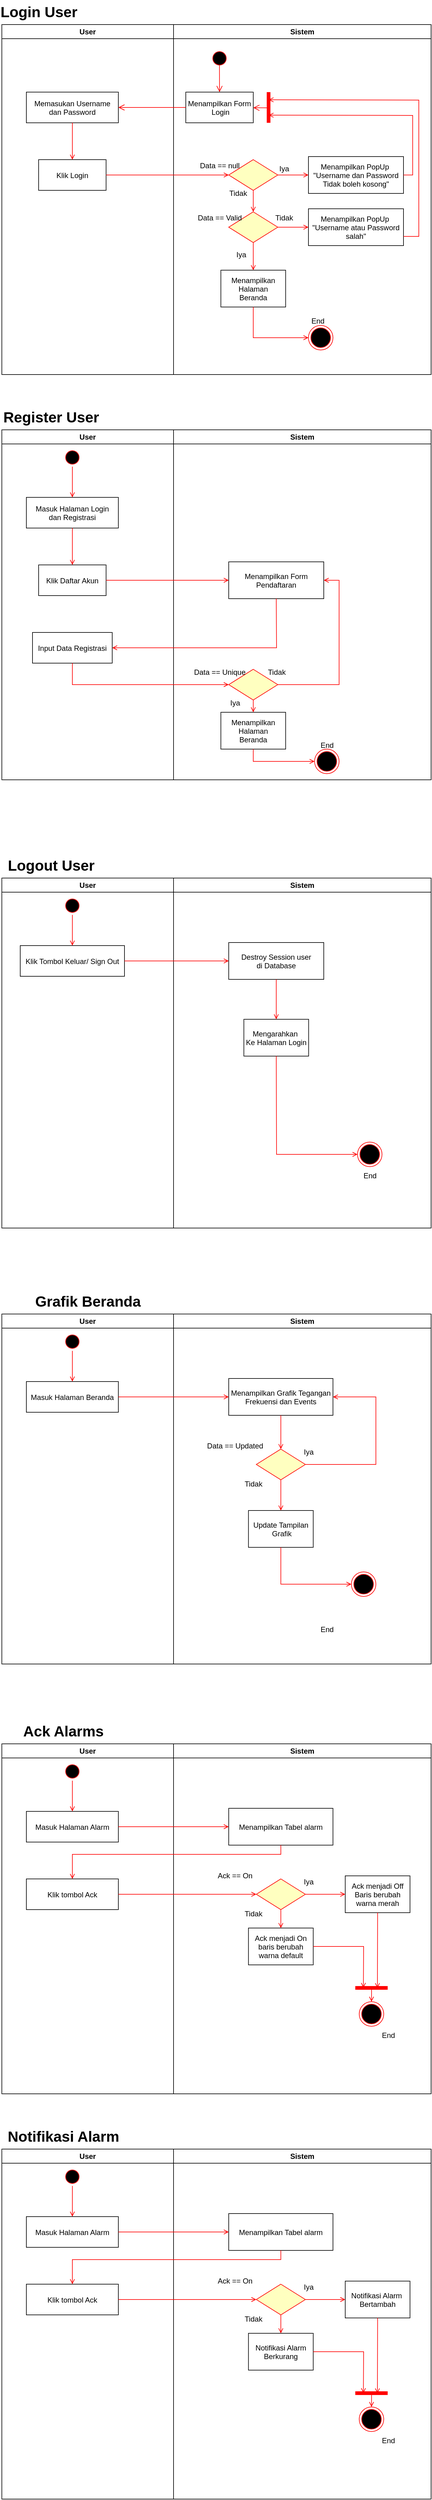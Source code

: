<mxfile version="22.1.7" type="github">
  <diagram name="Page-1" id="e7e014a7-5840-1c2e-5031-d8a46d1fe8dd">
    <mxGraphModel dx="1306" dy="573" grid="1" gridSize="10" guides="1" tooltips="1" connect="1" arrows="1" fold="1" page="1" pageScale="1" pageWidth="1169" pageHeight="826" background="none" math="0" shadow="0">
      <root>
        <mxCell id="0" />
        <mxCell id="1" parent="0" />
        <mxCell id="2" value="User" style="swimlane;whiteSpace=wrap" parent="1" vertex="1">
          <mxGeometry x="70" y="50" width="280" height="570" as="geometry" />
        </mxCell>
        <mxCell id="7" value="Memasukan Username&#xa;dan Password" style="" parent="2" vertex="1">
          <mxGeometry x="40" y="110" width="150" height="50" as="geometry" />
        </mxCell>
        <mxCell id="8" value="Klik Login" style="" parent="2" vertex="1">
          <mxGeometry x="60" y="220" width="110" height="50" as="geometry" />
        </mxCell>
        <mxCell id="9" value="" style="endArrow=open;strokeColor=#FF0000;endFill=1;rounded=0;exitX=0.5;exitY=1;exitDx=0;exitDy=0;entryX=0.5;entryY=0;entryDx=0;entryDy=0;" parent="2" source="7" target="8" edge="1">
          <mxGeometry relative="1" as="geometry" />
        </mxCell>
        <mxCell id="3" value="Sistem" style="swimlane;whiteSpace=wrap" parent="1" vertex="1">
          <mxGeometry x="350" y="50" width="420" height="570" as="geometry" />
        </mxCell>
        <mxCell id="13" value="" style="ellipse;shape=startState;fillColor=#000000;strokeColor=#ff0000;" parent="3" vertex="1">
          <mxGeometry x="60" y="40" width="30" height="30" as="geometry" />
        </mxCell>
        <mxCell id="14" value="" style="edgeStyle=elbowEdgeStyle;elbow=horizontal;verticalAlign=bottom;endArrow=open;endSize=8;strokeColor=#FF0000;endFill=1;rounded=0;exitX=0.496;exitY=0.844;exitDx=0;exitDy=0;exitPerimeter=0;entryX=0.5;entryY=0;entryDx=0;entryDy=0;" parent="3" source="13" target="15" edge="1">
          <mxGeometry x="40" y="20" as="geometry">
            <mxPoint x="55" y="90" as="targetPoint" />
          </mxGeometry>
        </mxCell>
        <mxCell id="15" value="Menampilkan Form&#xa; Login" style="" parent="3" vertex="1">
          <mxGeometry x="20" y="110" width="110" height="50" as="geometry" />
        </mxCell>
        <mxCell id="19" value="" style="endArrow=open;strokeColor=#FF0000;endFill=1;rounded=0;entryX=0.5;entryY=0;entryDx=0;entryDy=0;exitX=0.5;exitY=1;exitDx=0;exitDy=0;" parent="3" source="21" target="aqqeG1nzHgkP0eQrsc-u-85" edge="1">
          <mxGeometry relative="1" as="geometry">
            <mxPoint x="64.41" y="270.0" as="sourcePoint" />
            <mxPoint x="64" y="300" as="targetPoint" />
          </mxGeometry>
        </mxCell>
        <mxCell id="21" value="" style="rhombus;fillColor=#ffffc0;strokeColor=#ff0000;" parent="3" vertex="1">
          <mxGeometry x="90" y="220" width="80" height="50" as="geometry" />
        </mxCell>
        <mxCell id="25" value="" style="shape=line;strokeWidth=6;strokeColor=#ff0000;rotation=90" parent="3" vertex="1">
          <mxGeometry x="130" y="127.5" width="50" height="15" as="geometry" />
        </mxCell>
        <mxCell id="26" value="" style="edgeStyle=elbowEdgeStyle;elbow=horizontal;verticalAlign=bottom;endArrow=open;endSize=8;strokeColor=#FF0000;endFill=1;rounded=0;exitX=0.513;exitY=0.467;exitDx=0;exitDy=0;exitPerimeter=0;entryX=1;entryY=0.5;entryDx=0;entryDy=0;" parent="3" source="25" target="15" edge="1">
          <mxGeometry x="130" y="90" as="geometry">
            <mxPoint x="230" y="140" as="targetPoint" />
            <mxPoint x="150" y="135" as="sourcePoint" />
          </mxGeometry>
        </mxCell>
        <mxCell id="aqqeG1nzHgkP0eQrsc-u-81" value="Data == null" style="text;html=1;align=center;verticalAlign=middle;resizable=0;points=[];autosize=1;strokeColor=none;fillColor=none;" parent="3" vertex="1">
          <mxGeometry x="30" y="215" width="90" height="30" as="geometry" />
        </mxCell>
        <mxCell id="18" value="Menampilkan PopUp &#xa;&quot;Username dan Password&#xa;Tidak boleh kosong&quot;" style="" parent="3" vertex="1">
          <mxGeometry x="220" y="215" width="155" height="60" as="geometry" />
        </mxCell>
        <mxCell id="aqqeG1nzHgkP0eQrsc-u-84" value="Menampilkan PopUp &#xa;&quot;Username atau Password&#xa;salah&quot;" style="" parent="3" vertex="1">
          <mxGeometry x="220" y="300" width="155" height="60" as="geometry" />
        </mxCell>
        <mxCell id="aqqeG1nzHgkP0eQrsc-u-85" value="" style="rhombus;fillColor=#ffffc0;strokeColor=#ff0000;" parent="3" vertex="1">
          <mxGeometry x="90" y="305" width="80" height="50" as="geometry" />
        </mxCell>
        <mxCell id="aqqeG1nzHgkP0eQrsc-u-88" value="Menampilkan &#xa;Halaman&#xa;Beranda" style="" parent="3" vertex="1">
          <mxGeometry x="77.19" y="400" width="105.62" height="60" as="geometry" />
        </mxCell>
        <mxCell id="aqqeG1nzHgkP0eQrsc-u-89" value="" style="endArrow=open;strokeColor=#FF0000;endFill=1;rounded=0;exitX=1;exitY=0.5;exitDx=0;exitDy=0;entryX=0;entryY=0.5;entryDx=0;entryDy=0;" parent="3" source="21" target="18" edge="1">
          <mxGeometry relative="1" as="geometry">
            <mxPoint x="100" y="244.58" as="sourcePoint" />
            <mxPoint x="150" y="245" as="targetPoint" />
          </mxGeometry>
        </mxCell>
        <mxCell id="aqqeG1nzHgkP0eQrsc-u-90" value="" style="endArrow=open;strokeColor=#FF0000;endFill=1;rounded=0;exitX=1;exitY=0.5;exitDx=0;exitDy=0;entryX=0;entryY=0.5;entryDx=0;entryDy=0;" parent="3" source="aqqeG1nzHgkP0eQrsc-u-85" target="aqqeG1nzHgkP0eQrsc-u-84" edge="1">
          <mxGeometry relative="1" as="geometry">
            <mxPoint x="115" y="255" as="sourcePoint" />
            <mxPoint x="190" y="390" as="targetPoint" />
          </mxGeometry>
        </mxCell>
        <mxCell id="aqqeG1nzHgkP0eQrsc-u-91" value="" style="endArrow=open;strokeColor=#FF0000;endFill=1;rounded=0;entryX=0.5;entryY=0;entryDx=0;entryDy=0;exitX=0.5;exitY=1;exitDx=0;exitDy=0;" parent="3" source="aqqeG1nzHgkP0eQrsc-u-85" target="aqqeG1nzHgkP0eQrsc-u-88" edge="1">
          <mxGeometry relative="1" as="geometry">
            <mxPoint x="74.41" y="280.0" as="sourcePoint" />
            <mxPoint x="75" y="310" as="targetPoint" />
          </mxGeometry>
        </mxCell>
        <mxCell id="aqqeG1nzHgkP0eQrsc-u-93" value="" style="ellipse;html=1;shape=endState;fillColor=#000000;strokeColor=#ff0000;" parent="3" vertex="1">
          <mxGeometry x="220" y="490" width="40" height="40" as="geometry" />
        </mxCell>
        <mxCell id="aqqeG1nzHgkP0eQrsc-u-92" value="" style="endArrow=open;strokeColor=#FF0000;endFill=1;rounded=0;exitX=0.5;exitY=1;exitDx=0;exitDy=0;entryX=0;entryY=0.5;entryDx=0;entryDy=0;" parent="3" source="aqqeG1nzHgkP0eQrsc-u-88" target="aqqeG1nzHgkP0eQrsc-u-93" edge="1">
          <mxGeometry relative="1" as="geometry">
            <mxPoint x="75" y="360" as="sourcePoint" />
            <mxPoint x="210" y="510" as="targetPoint" />
            <Array as="points">
              <mxPoint x="130" y="510" />
            </Array>
          </mxGeometry>
        </mxCell>
        <mxCell id="aqqeG1nzHgkP0eQrsc-u-94" value="Data == Valid" style="text;html=1;align=center;verticalAlign=middle;resizable=0;points=[];autosize=1;strokeColor=none;fillColor=none;" parent="3" vertex="1">
          <mxGeometry x="25" y="300" width="100" height="30" as="geometry" />
        </mxCell>
        <mxCell id="aqqeG1nzHgkP0eQrsc-u-95" value="Iya" style="text;html=1;align=center;verticalAlign=middle;resizable=0;points=[];autosize=1;strokeColor=none;fillColor=none;" parent="3" vertex="1">
          <mxGeometry x="160" y="220" width="40" height="30" as="geometry" />
        </mxCell>
        <mxCell id="aqqeG1nzHgkP0eQrsc-u-97" value="Tidak" style="text;html=1;align=center;verticalAlign=middle;resizable=0;points=[];autosize=1;strokeColor=none;fillColor=none;" parent="3" vertex="1">
          <mxGeometry x="80" y="260" width="50" height="30" as="geometry" />
        </mxCell>
        <mxCell id="aqqeG1nzHgkP0eQrsc-u-98" value="Iya" style="text;html=1;align=center;verticalAlign=middle;resizable=0;points=[];autosize=1;strokeColor=none;fillColor=none;" parent="3" vertex="1">
          <mxGeometry x="90" y="360" width="40" height="30" as="geometry" />
        </mxCell>
        <mxCell id="aqqeG1nzHgkP0eQrsc-u-99" value="End" style="text;html=1;align=center;verticalAlign=middle;resizable=0;points=[];autosize=1;strokeColor=none;fillColor=none;" parent="3" vertex="1">
          <mxGeometry x="215" y="468" width="40" height="30" as="geometry" />
        </mxCell>
        <mxCell id="aqqeG1nzHgkP0eQrsc-u-100" value="" style="endArrow=open;strokeColor=#FF0000;endFill=1;rounded=0;entryX=0.25;entryY=0.5;entryDx=0;entryDy=0;exitX=1;exitY=0.75;exitDx=0;exitDy=0;entryPerimeter=0;" parent="3" source="aqqeG1nzHgkP0eQrsc-u-84" target="25" edge="1">
          <mxGeometry relative="1" as="geometry">
            <mxPoint x="390" y="340" as="sourcePoint" />
            <mxPoint x="382.81" y="150" as="targetPoint" />
            <Array as="points">
              <mxPoint x="400" y="345" />
              <mxPoint x="400" y="123" />
            </Array>
          </mxGeometry>
        </mxCell>
        <mxCell id="aqqeG1nzHgkP0eQrsc-u-101" value="" style="endArrow=open;strokeColor=#FF0000;endFill=1;rounded=0;entryX=0.75;entryY=0.5;entryDx=0;entryDy=0;entryPerimeter=0;exitX=1;exitY=0.5;exitDx=0;exitDy=0;" parent="3" source="18" target="25" edge="1">
          <mxGeometry relative="1" as="geometry">
            <mxPoint x="380" y="250" as="sourcePoint" />
            <mxPoint x="150" y="28" as="targetPoint" />
            <Array as="points">
              <mxPoint x="390" y="245" />
              <mxPoint x="390" y="148" />
            </Array>
          </mxGeometry>
        </mxCell>
        <mxCell id="aqqeG1nzHgkP0eQrsc-u-96" value="Tidak" style="text;html=1;align=center;verticalAlign=middle;resizable=0;points=[];autosize=1;strokeColor=none;fillColor=none;" parent="3" vertex="1">
          <mxGeometry x="155" y="300" width="50" height="30" as="geometry" />
        </mxCell>
        <mxCell id="aqqeG1nzHgkP0eQrsc-u-76" value="Login User" style="text;strokeColor=none;fillColor=none;html=1;fontSize=24;fontStyle=1;verticalAlign=middle;align=center;" parent="1" vertex="1">
          <mxGeometry x="80" y="10" width="100" height="40" as="geometry" />
        </mxCell>
        <mxCell id="aqqeG1nzHgkP0eQrsc-u-78" value="" style="edgeStyle=elbowEdgeStyle;elbow=horizontal;verticalAlign=bottom;endArrow=open;endSize=8;strokeColor=#FF0000;endFill=1;rounded=0;entryX=1;entryY=0.5;entryDx=0;entryDy=0;exitX=0;exitY=0.5;exitDx=0;exitDy=0;" parent="1" source="15" target="7" edge="1">
          <mxGeometry x="40" y="20" as="geometry">
            <mxPoint x="300" y="210" as="targetPoint" />
            <mxPoint x="300" y="170" as="sourcePoint" />
          </mxGeometry>
        </mxCell>
        <mxCell id="aqqeG1nzHgkP0eQrsc-u-80" value="" style="endArrow=open;strokeColor=#FF0000;endFill=1;rounded=0;entryX=0;entryY=0.5;entryDx=0;entryDy=0;exitX=1;exitY=0.5;exitDx=0;exitDy=0;exitPerimeter=0;" parent="1" source="8" target="21" edge="1">
          <mxGeometry relative="1" as="geometry">
            <mxPoint x="240" y="300" as="sourcePoint" />
            <mxPoint x="370" y="295.0" as="targetPoint" />
          </mxGeometry>
        </mxCell>
        <mxCell id="aqqeG1nzHgkP0eQrsc-u-102" value="Register User" style="text;strokeColor=none;fillColor=none;html=1;fontSize=24;fontStyle=1;verticalAlign=middle;align=center;" parent="1" vertex="1">
          <mxGeometry x="100" y="670" width="100" height="40" as="geometry" />
        </mxCell>
        <mxCell id="aqqeG1nzHgkP0eQrsc-u-103" value="User" style="swimlane;whiteSpace=wrap;startSize=23;" parent="1" vertex="1">
          <mxGeometry x="70" y="710" width="280" height="570" as="geometry" />
        </mxCell>
        <mxCell id="aqqeG1nzHgkP0eQrsc-u-104" value="Masuk Halaman Login&#xa;dan Registrasi" style="" parent="aqqeG1nzHgkP0eQrsc-u-103" vertex="1">
          <mxGeometry x="40" y="110" width="150" height="50" as="geometry" />
        </mxCell>
        <mxCell id="aqqeG1nzHgkP0eQrsc-u-105" value="Klik Daftar Akun" style="" parent="aqqeG1nzHgkP0eQrsc-u-103" vertex="1">
          <mxGeometry x="60" y="220" width="110" height="50" as="geometry" />
        </mxCell>
        <mxCell id="aqqeG1nzHgkP0eQrsc-u-106" value="" style="endArrow=open;strokeColor=#FF0000;endFill=1;rounded=0;exitX=0.5;exitY=1;exitDx=0;exitDy=0;entryX=0.5;entryY=0;entryDx=0;entryDy=0;" parent="aqqeG1nzHgkP0eQrsc-u-103" source="aqqeG1nzHgkP0eQrsc-u-104" target="aqqeG1nzHgkP0eQrsc-u-105" edge="1">
          <mxGeometry relative="1" as="geometry" />
        </mxCell>
        <mxCell id="aqqeG1nzHgkP0eQrsc-u-108" value="" style="ellipse;shape=startState;fillColor=#000000;strokeColor=#ff0000;" parent="aqqeG1nzHgkP0eQrsc-u-103" vertex="1">
          <mxGeometry x="100" y="30" width="30" height="30" as="geometry" />
        </mxCell>
        <mxCell id="aqqeG1nzHgkP0eQrsc-u-135" value="Input Data Registrasi" style="" parent="aqqeG1nzHgkP0eQrsc-u-103" vertex="1">
          <mxGeometry x="50" y="330" width="130" height="50" as="geometry" />
        </mxCell>
        <mxCell id="aqqeG1nzHgkP0eQrsc-u-139" value="" style="endArrow=open;strokeColor=#FF0000;endFill=1;rounded=0;exitX=0.5;exitY=1;exitDx=0;exitDy=0;entryX=0.5;entryY=0;entryDx=0;entryDy=0;" parent="aqqeG1nzHgkP0eQrsc-u-103" source="aqqeG1nzHgkP0eQrsc-u-108" target="aqqeG1nzHgkP0eQrsc-u-104" edge="1">
          <mxGeometry relative="1" as="geometry">
            <mxPoint x="114.41" y="50" as="sourcePoint" />
            <mxPoint x="114.41" y="110" as="targetPoint" />
          </mxGeometry>
        </mxCell>
        <mxCell id="aqqeG1nzHgkP0eQrsc-u-107" value="Sistem" style="swimlane;whiteSpace=wrap" parent="1" vertex="1">
          <mxGeometry x="350" y="710" width="420" height="570" as="geometry">
            <mxRectangle x="350" y="710" width="80" height="30" as="alternateBounds" />
          </mxGeometry>
        </mxCell>
        <mxCell id="aqqeG1nzHgkP0eQrsc-u-116" value="Menampilkan Form &#xa;Pendaftaran" style="" parent="aqqeG1nzHgkP0eQrsc-u-107" vertex="1">
          <mxGeometry x="90" y="215" width="155" height="60" as="geometry" />
        </mxCell>
        <mxCell id="aqqeG1nzHgkP0eQrsc-u-118" value="" style="rhombus;fillColor=#ffffc0;strokeColor=#ff0000;" parent="aqqeG1nzHgkP0eQrsc-u-107" vertex="1">
          <mxGeometry x="90" y="390" width="80" height="50" as="geometry" />
        </mxCell>
        <mxCell id="aqqeG1nzHgkP0eQrsc-u-119" value="Menampilkan &#xa;Halaman&#xa;Beranda" style="" parent="aqqeG1nzHgkP0eQrsc-u-107" vertex="1">
          <mxGeometry x="77.19" y="460" width="105.62" height="60" as="geometry" />
        </mxCell>
        <mxCell id="aqqeG1nzHgkP0eQrsc-u-122" value="" style="endArrow=open;strokeColor=#FF0000;endFill=1;rounded=0;entryX=0.5;entryY=0;entryDx=0;entryDy=0;exitX=0.5;exitY=1;exitDx=0;exitDy=0;" parent="aqqeG1nzHgkP0eQrsc-u-107" source="aqqeG1nzHgkP0eQrsc-u-118" target="aqqeG1nzHgkP0eQrsc-u-119" edge="1">
          <mxGeometry relative="1" as="geometry">
            <mxPoint x="74.41" y="280.0" as="sourcePoint" />
            <mxPoint x="75" y="310" as="targetPoint" />
          </mxGeometry>
        </mxCell>
        <mxCell id="aqqeG1nzHgkP0eQrsc-u-123" value="" style="ellipse;html=1;shape=endState;fillColor=#000000;strokeColor=#ff0000;" parent="aqqeG1nzHgkP0eQrsc-u-107" vertex="1">
          <mxGeometry x="230" y="520" width="40" height="40" as="geometry" />
        </mxCell>
        <mxCell id="aqqeG1nzHgkP0eQrsc-u-124" value="" style="endArrow=open;strokeColor=#FF0000;endFill=1;rounded=0;exitX=0.5;exitY=1;exitDx=0;exitDy=0;entryX=0;entryY=0.5;entryDx=0;entryDy=0;" parent="aqqeG1nzHgkP0eQrsc-u-107" source="aqqeG1nzHgkP0eQrsc-u-119" target="aqqeG1nzHgkP0eQrsc-u-123" edge="1">
          <mxGeometry relative="1" as="geometry">
            <mxPoint x="75" y="360" as="sourcePoint" />
            <mxPoint x="210" y="510" as="targetPoint" />
            <Array as="points">
              <mxPoint x="130" y="540" />
            </Array>
          </mxGeometry>
        </mxCell>
        <mxCell id="aqqeG1nzHgkP0eQrsc-u-125" value="Data == Unique" style="text;html=1;align=center;verticalAlign=middle;resizable=0;points=[];autosize=1;strokeColor=none;fillColor=none;" parent="aqqeG1nzHgkP0eQrsc-u-107" vertex="1">
          <mxGeometry x="20" y="380" width="110" height="30" as="geometry" />
        </mxCell>
        <mxCell id="aqqeG1nzHgkP0eQrsc-u-128" value="Iya" style="text;html=1;align=center;verticalAlign=middle;resizable=0;points=[];autosize=1;strokeColor=none;fillColor=none;" parent="aqqeG1nzHgkP0eQrsc-u-107" vertex="1">
          <mxGeometry x="80" y="430" width="40" height="30" as="geometry" />
        </mxCell>
        <mxCell id="aqqeG1nzHgkP0eQrsc-u-129" value="End" style="text;html=1;align=center;verticalAlign=middle;resizable=0;points=[];autosize=1;strokeColor=none;fillColor=none;" parent="aqqeG1nzHgkP0eQrsc-u-107" vertex="1">
          <mxGeometry x="230" y="499" width="40" height="30" as="geometry" />
        </mxCell>
        <mxCell id="aqqeG1nzHgkP0eQrsc-u-137" value="Tidak" style="text;html=1;align=center;verticalAlign=middle;resizable=0;points=[];autosize=1;strokeColor=none;fillColor=none;" parent="aqqeG1nzHgkP0eQrsc-u-107" vertex="1">
          <mxGeometry x="142.5" y="380" width="50" height="30" as="geometry" />
        </mxCell>
        <mxCell id="aqqeG1nzHgkP0eQrsc-u-138" value="" style="endArrow=open;strokeColor=#FF0000;endFill=1;rounded=0;exitX=1;exitY=0.5;exitDx=0;exitDy=0;entryX=1;entryY=0.5;entryDx=0;entryDy=0;" parent="aqqeG1nzHgkP0eQrsc-u-107" source="aqqeG1nzHgkP0eQrsc-u-118" target="aqqeG1nzHgkP0eQrsc-u-116" edge="1">
          <mxGeometry relative="1" as="geometry">
            <mxPoint x="50" y="340" as="sourcePoint" />
            <mxPoint x="260" y="240" as="targetPoint" />
            <Array as="points">
              <mxPoint x="270" y="415" />
              <mxPoint x="270" y="245" />
            </Array>
          </mxGeometry>
        </mxCell>
        <mxCell id="aqqeG1nzHgkP0eQrsc-u-134" value="" style="endArrow=open;strokeColor=#FF0000;endFill=1;rounded=0;exitX=1;exitY=0.5;exitDx=0;exitDy=0;exitPerimeter=0;entryX=0;entryY=0.5;entryDx=0;entryDy=0;" parent="1" source="aqqeG1nzHgkP0eQrsc-u-105" target="aqqeG1nzHgkP0eQrsc-u-116" edge="1">
          <mxGeometry relative="1" as="geometry">
            <mxPoint x="230" y="980" as="sourcePoint" />
            <mxPoint x="450" y="955" as="targetPoint" />
          </mxGeometry>
        </mxCell>
        <mxCell id="aqqeG1nzHgkP0eQrsc-u-111" value="" style="endArrow=open;strokeColor=#FF0000;endFill=1;rounded=0;exitX=0.5;exitY=1;exitDx=0;exitDy=0;entryX=1;entryY=0.5;entryDx=0;entryDy=0;" parent="1" source="aqqeG1nzHgkP0eQrsc-u-116" target="aqqeG1nzHgkP0eQrsc-u-135" edge="1">
          <mxGeometry relative="1" as="geometry">
            <mxPoint x="480" y="980.0" as="sourcePoint" />
            <mxPoint x="518" y="1050" as="targetPoint" />
            <Array as="points">
              <mxPoint x="518" y="1065" />
            </Array>
          </mxGeometry>
        </mxCell>
        <mxCell id="aqqeG1nzHgkP0eQrsc-u-136" value="" style="endArrow=open;strokeColor=#FF0000;endFill=1;rounded=0;entryX=0;entryY=0.5;entryDx=0;entryDy=0;exitX=0.5;exitY=1;exitDx=0;exitDy=0;" parent="1" source="aqqeG1nzHgkP0eQrsc-u-135" target="aqqeG1nzHgkP0eQrsc-u-118" edge="1">
          <mxGeometry relative="1" as="geometry">
            <mxPoint x="170" y="1110" as="sourcePoint" />
            <mxPoint x="440" y="1110" as="targetPoint" />
            <Array as="points">
              <mxPoint x="185" y="1125" />
            </Array>
          </mxGeometry>
        </mxCell>
        <mxCell id="nGqfi72PXOa9w8mjYeS--26" value="Grafik Beranda" style="text;strokeColor=none;fillColor=none;html=1;fontSize=24;fontStyle=1;verticalAlign=middle;align=center;" vertex="1" parent="1">
          <mxGeometry x="160" y="2110" width="100" height="40" as="geometry" />
        </mxCell>
        <mxCell id="nGqfi72PXOa9w8mjYeS--27" value="User" style="swimlane;whiteSpace=wrap;startSize=23;" vertex="1" parent="1">
          <mxGeometry x="70" y="2150" width="280" height="570" as="geometry" />
        </mxCell>
        <mxCell id="nGqfi72PXOa9w8mjYeS--28" value="Masuk Halaman Beranda" style="" vertex="1" parent="nGqfi72PXOa9w8mjYeS--27">
          <mxGeometry x="40" y="110" width="150" height="50" as="geometry" />
        </mxCell>
        <mxCell id="nGqfi72PXOa9w8mjYeS--31" value="" style="ellipse;shape=startState;fillColor=#000000;strokeColor=#ff0000;" vertex="1" parent="nGqfi72PXOa9w8mjYeS--27">
          <mxGeometry x="100" y="30" width="30" height="30" as="geometry" />
        </mxCell>
        <mxCell id="nGqfi72PXOa9w8mjYeS--33" value="" style="endArrow=open;strokeColor=#FF0000;endFill=1;rounded=0;exitX=0.5;exitY=1;exitDx=0;exitDy=0;entryX=0.5;entryY=0;entryDx=0;entryDy=0;" edge="1" parent="nGqfi72PXOa9w8mjYeS--27" source="nGqfi72PXOa9w8mjYeS--31" target="nGqfi72PXOa9w8mjYeS--28">
          <mxGeometry relative="1" as="geometry">
            <mxPoint x="114.41" y="50" as="sourcePoint" />
            <mxPoint x="114.41" y="110" as="targetPoint" />
          </mxGeometry>
        </mxCell>
        <mxCell id="nGqfi72PXOa9w8mjYeS--34" value="Sistem" style="swimlane;whiteSpace=wrap" vertex="1" parent="1">
          <mxGeometry x="350" y="2150" width="420" height="570" as="geometry">
            <mxRectangle x="350" y="710" width="80" height="30" as="alternateBounds" />
          </mxGeometry>
        </mxCell>
        <mxCell id="nGqfi72PXOa9w8mjYeS--35" value="Menampilkan Grafik Tegangan&#xa;Frekuensi dan Events" style="" vertex="1" parent="nGqfi72PXOa9w8mjYeS--34">
          <mxGeometry x="90" y="105" width="170" height="60" as="geometry" />
        </mxCell>
        <mxCell id="nGqfi72PXOa9w8mjYeS--36" value="" style="rhombus;fillColor=#ffffc0;strokeColor=#ff0000;" vertex="1" parent="nGqfi72PXOa9w8mjYeS--34">
          <mxGeometry x="135" y="220" width="80" height="50" as="geometry" />
        </mxCell>
        <mxCell id="nGqfi72PXOa9w8mjYeS--37" value="Update Tampilan&#xa; Grafik" style="" vertex="1" parent="nGqfi72PXOa9w8mjYeS--34">
          <mxGeometry x="122.19" y="320" width="105.62" height="60" as="geometry" />
        </mxCell>
        <mxCell id="nGqfi72PXOa9w8mjYeS--38" value="" style="endArrow=open;strokeColor=#FF0000;endFill=1;rounded=0;entryX=0.5;entryY=0;entryDx=0;entryDy=0;exitX=0.5;exitY=1;exitDx=0;exitDy=0;" edge="1" parent="nGqfi72PXOa9w8mjYeS--34" source="nGqfi72PXOa9w8mjYeS--36" target="nGqfi72PXOa9w8mjYeS--37">
          <mxGeometry relative="1" as="geometry">
            <mxPoint x="74.41" y="280.0" as="sourcePoint" />
            <mxPoint x="75" y="310" as="targetPoint" />
          </mxGeometry>
        </mxCell>
        <mxCell id="nGqfi72PXOa9w8mjYeS--39" value="" style="ellipse;html=1;shape=endState;fillColor=#000000;strokeColor=#ff0000;" vertex="1" parent="nGqfi72PXOa9w8mjYeS--34">
          <mxGeometry x="290" y="420" width="40" height="40" as="geometry" />
        </mxCell>
        <mxCell id="nGqfi72PXOa9w8mjYeS--40" value="" style="endArrow=open;strokeColor=#FF0000;endFill=1;rounded=0;exitX=0.5;exitY=1;exitDx=0;exitDy=0;entryX=0;entryY=0.5;entryDx=0;entryDy=0;" edge="1" parent="nGqfi72PXOa9w8mjYeS--34" source="nGqfi72PXOa9w8mjYeS--37" target="nGqfi72PXOa9w8mjYeS--39">
          <mxGeometry relative="1" as="geometry">
            <mxPoint x="75" y="360" as="sourcePoint" />
            <mxPoint x="210" y="510" as="targetPoint" />
            <Array as="points">
              <mxPoint x="175" y="440" />
            </Array>
          </mxGeometry>
        </mxCell>
        <mxCell id="nGqfi72PXOa9w8mjYeS--41" value="Data == Updated" style="text;html=1;align=center;verticalAlign=middle;resizable=0;points=[];autosize=1;strokeColor=none;fillColor=none;" vertex="1" parent="nGqfi72PXOa9w8mjYeS--34">
          <mxGeometry x="45" y="200" width="110" height="30" as="geometry" />
        </mxCell>
        <mxCell id="nGqfi72PXOa9w8mjYeS--42" value="Iya" style="text;html=1;align=center;verticalAlign=middle;resizable=0;points=[];autosize=1;strokeColor=none;fillColor=none;" vertex="1" parent="nGqfi72PXOa9w8mjYeS--34">
          <mxGeometry x="200" y="210" width="40" height="30" as="geometry" />
        </mxCell>
        <mxCell id="nGqfi72PXOa9w8mjYeS--43" value="End" style="text;html=1;align=center;verticalAlign=middle;resizable=0;points=[];autosize=1;strokeColor=none;fillColor=none;" vertex="1" parent="nGqfi72PXOa9w8mjYeS--34">
          <mxGeometry x="230" y="499" width="40" height="30" as="geometry" />
        </mxCell>
        <mxCell id="nGqfi72PXOa9w8mjYeS--44" value="Tidak" style="text;html=1;align=center;verticalAlign=middle;resizable=0;points=[];autosize=1;strokeColor=none;fillColor=none;" vertex="1" parent="nGqfi72PXOa9w8mjYeS--34">
          <mxGeometry x="105" y="262" width="50" height="30" as="geometry" />
        </mxCell>
        <mxCell id="nGqfi72PXOa9w8mjYeS--50" value="" style="endArrow=open;strokeColor=#FF0000;endFill=1;rounded=0;exitX=0.5;exitY=1;exitDx=0;exitDy=0;entryX=0.5;entryY=0;entryDx=0;entryDy=0;" edge="1" parent="nGqfi72PXOa9w8mjYeS--34" source="nGqfi72PXOa9w8mjYeS--35" target="nGqfi72PXOa9w8mjYeS--36">
          <mxGeometry relative="1" as="geometry">
            <mxPoint x="167" y="170" as="sourcePoint" />
            <mxPoint x="167" y="220" as="targetPoint" />
          </mxGeometry>
        </mxCell>
        <mxCell id="nGqfi72PXOa9w8mjYeS--54" value="" style="endArrow=open;strokeColor=#FF0000;endFill=1;rounded=0;exitX=1;exitY=0.5;exitDx=0;exitDy=0;entryX=1;entryY=0.5;entryDx=0;entryDy=0;" edge="1" parent="nGqfi72PXOa9w8mjYeS--34" source="nGqfi72PXOa9w8mjYeS--36" target="nGqfi72PXOa9w8mjYeS--35">
          <mxGeometry relative="1" as="geometry">
            <mxPoint x="270" y="220" as="sourcePoint" />
            <mxPoint x="385" y="280" as="targetPoint" />
            <Array as="points">
              <mxPoint x="330" y="245" />
              <mxPoint x="330" y="135" />
            </Array>
          </mxGeometry>
        </mxCell>
        <mxCell id="nGqfi72PXOa9w8mjYeS--46" value="" style="endArrow=open;strokeColor=#FF0000;endFill=1;rounded=0;exitX=1;exitY=0.5;exitDx=0;exitDy=0;entryX=0;entryY=0.5;entryDx=0;entryDy=0;" edge="1" parent="1" source="nGqfi72PXOa9w8mjYeS--28" target="nGqfi72PXOa9w8mjYeS--35">
          <mxGeometry relative="1" as="geometry">
            <mxPoint x="230" y="2420" as="sourcePoint" />
            <mxPoint x="450" y="2395" as="targetPoint" />
          </mxGeometry>
        </mxCell>
        <mxCell id="nGqfi72PXOa9w8mjYeS--55" value="Logout User" style="text;strokeColor=none;fillColor=none;html=1;fontSize=24;fontStyle=1;verticalAlign=middle;align=center;" vertex="1" parent="1">
          <mxGeometry x="100" y="1400" width="100" height="40" as="geometry" />
        </mxCell>
        <mxCell id="nGqfi72PXOa9w8mjYeS--56" value="User" style="swimlane;whiteSpace=wrap;startSize=23;" vertex="1" parent="1">
          <mxGeometry x="70" y="1440" width="280" height="570" as="geometry" />
        </mxCell>
        <mxCell id="nGqfi72PXOa9w8mjYeS--57" value="Klik Tombol Keluar/ Sign Out" style="" vertex="1" parent="nGqfi72PXOa9w8mjYeS--56">
          <mxGeometry x="30" y="110" width="170" height="50" as="geometry" />
        </mxCell>
        <mxCell id="nGqfi72PXOa9w8mjYeS--60" value="" style="ellipse;shape=startState;fillColor=#000000;strokeColor=#ff0000;" vertex="1" parent="nGqfi72PXOa9w8mjYeS--56">
          <mxGeometry x="100" y="30" width="30" height="30" as="geometry" />
        </mxCell>
        <mxCell id="nGqfi72PXOa9w8mjYeS--62" value="" style="endArrow=open;strokeColor=#FF0000;endFill=1;rounded=0;exitX=0.5;exitY=1;exitDx=0;exitDy=0;entryX=0.5;entryY=0;entryDx=0;entryDy=0;" edge="1" parent="nGqfi72PXOa9w8mjYeS--56" source="nGqfi72PXOa9w8mjYeS--60" target="nGqfi72PXOa9w8mjYeS--57">
          <mxGeometry relative="1" as="geometry">
            <mxPoint x="114.41" y="50" as="sourcePoint" />
            <mxPoint x="114.41" y="110" as="targetPoint" />
          </mxGeometry>
        </mxCell>
        <mxCell id="nGqfi72PXOa9w8mjYeS--63" value="Sistem" style="swimlane;whiteSpace=wrap" vertex="1" parent="1">
          <mxGeometry x="350" y="1440" width="420" height="570" as="geometry">
            <mxRectangle x="350" y="710" width="80" height="30" as="alternateBounds" />
          </mxGeometry>
        </mxCell>
        <mxCell id="nGqfi72PXOa9w8mjYeS--64" value="Destroy Session user&#xa;di Database" style="" vertex="1" parent="nGqfi72PXOa9w8mjYeS--63">
          <mxGeometry x="90" y="105" width="155" height="60" as="geometry" />
        </mxCell>
        <mxCell id="nGqfi72PXOa9w8mjYeS--66" value="Mengarahkan &#xa;Ke Halaman Login" style="" vertex="1" parent="nGqfi72PXOa9w8mjYeS--63">
          <mxGeometry x="114.69" y="230" width="105.62" height="60" as="geometry" />
        </mxCell>
        <mxCell id="nGqfi72PXOa9w8mjYeS--68" value="" style="ellipse;html=1;shape=endState;fillColor=#000000;strokeColor=#ff0000;" vertex="1" parent="nGqfi72PXOa9w8mjYeS--63">
          <mxGeometry x="300" y="430" width="40" height="40" as="geometry" />
        </mxCell>
        <mxCell id="nGqfi72PXOa9w8mjYeS--69" value="" style="endArrow=open;strokeColor=#FF0000;endFill=1;rounded=0;exitX=0.5;exitY=1;exitDx=0;exitDy=0;entryX=0;entryY=0.5;entryDx=0;entryDy=0;" edge="1" parent="nGqfi72PXOa9w8mjYeS--63" source="nGqfi72PXOa9w8mjYeS--66" target="nGqfi72PXOa9w8mjYeS--68">
          <mxGeometry relative="1" as="geometry">
            <mxPoint x="75" y="360" as="sourcePoint" />
            <mxPoint x="210" y="510" as="targetPoint" />
            <Array as="points">
              <mxPoint x="168" y="450" />
            </Array>
          </mxGeometry>
        </mxCell>
        <mxCell id="nGqfi72PXOa9w8mjYeS--72" value="End" style="text;html=1;align=center;verticalAlign=middle;resizable=0;points=[];autosize=1;strokeColor=none;fillColor=none;" vertex="1" parent="nGqfi72PXOa9w8mjYeS--63">
          <mxGeometry x="300" y="470" width="40" height="30" as="geometry" />
        </mxCell>
        <mxCell id="nGqfi72PXOa9w8mjYeS--78" value="" style="endArrow=open;strokeColor=#FF0000;endFill=1;rounded=0;exitX=0.5;exitY=1;exitDx=0;exitDy=0;entryX=0.5;entryY=0;entryDx=0;entryDy=0;" edge="1" parent="nGqfi72PXOa9w8mjYeS--63" source="nGqfi72PXOa9w8mjYeS--64" target="nGqfi72PXOa9w8mjYeS--66">
          <mxGeometry relative="1" as="geometry">
            <mxPoint x="167.1" y="170" as="sourcePoint" />
            <mxPoint x="167.1" y="220" as="targetPoint" />
          </mxGeometry>
        </mxCell>
        <mxCell id="nGqfi72PXOa9w8mjYeS--75" value="" style="endArrow=open;strokeColor=#FF0000;endFill=1;rounded=0;exitX=1;exitY=0.5;exitDx=0;exitDy=0;entryX=0;entryY=0.5;entryDx=0;entryDy=0;" edge="1" parent="1" source="nGqfi72PXOa9w8mjYeS--57" target="nGqfi72PXOa9w8mjYeS--64">
          <mxGeometry relative="1" as="geometry">
            <mxPoint x="240" y="1685" as="sourcePoint" />
            <mxPoint x="450" y="1685" as="targetPoint" />
          </mxGeometry>
        </mxCell>
        <mxCell id="nGqfi72PXOa9w8mjYeS--79" value="Ack Alarms" style="text;strokeColor=none;fillColor=none;html=1;fontSize=24;fontStyle=1;verticalAlign=middle;align=center;" vertex="1" parent="1">
          <mxGeometry x="80" y="2810" width="180" height="40" as="geometry" />
        </mxCell>
        <mxCell id="nGqfi72PXOa9w8mjYeS--80" value="User" style="swimlane;whiteSpace=wrap;startSize=23;" vertex="1" parent="1">
          <mxGeometry x="70" y="2850" width="280" height="570" as="geometry" />
        </mxCell>
        <mxCell id="nGqfi72PXOa9w8mjYeS--81" value="Masuk Halaman Alarm" style="" vertex="1" parent="nGqfi72PXOa9w8mjYeS--80">
          <mxGeometry x="40" y="110" width="150" height="50" as="geometry" />
        </mxCell>
        <mxCell id="nGqfi72PXOa9w8mjYeS--82" value="" style="ellipse;shape=startState;fillColor=#000000;strokeColor=#ff0000;" vertex="1" parent="nGqfi72PXOa9w8mjYeS--80">
          <mxGeometry x="100" y="30" width="30" height="30" as="geometry" />
        </mxCell>
        <mxCell id="nGqfi72PXOa9w8mjYeS--83" value="" style="endArrow=open;strokeColor=#FF0000;endFill=1;rounded=0;exitX=0.5;exitY=1;exitDx=0;exitDy=0;entryX=0.5;entryY=0;entryDx=0;entryDy=0;" edge="1" parent="nGqfi72PXOa9w8mjYeS--80" source="nGqfi72PXOa9w8mjYeS--82" target="nGqfi72PXOa9w8mjYeS--81">
          <mxGeometry relative="1" as="geometry">
            <mxPoint x="114.41" y="50" as="sourcePoint" />
            <mxPoint x="114.41" y="110" as="targetPoint" />
          </mxGeometry>
        </mxCell>
        <mxCell id="nGqfi72PXOa9w8mjYeS--98" value="Klik tombol Ack" style="" vertex="1" parent="nGqfi72PXOa9w8mjYeS--80">
          <mxGeometry x="40" y="220" width="150" height="50" as="geometry" />
        </mxCell>
        <mxCell id="nGqfi72PXOa9w8mjYeS--84" value="Sistem" style="swimlane;whiteSpace=wrap" vertex="1" parent="1">
          <mxGeometry x="350" y="2850" width="420" height="570" as="geometry">
            <mxRectangle x="350" y="710" width="80" height="30" as="alternateBounds" />
          </mxGeometry>
        </mxCell>
        <mxCell id="nGqfi72PXOa9w8mjYeS--85" value="Menampilkan Tabel alarm" style="" vertex="1" parent="nGqfi72PXOa9w8mjYeS--84">
          <mxGeometry x="90" y="105" width="170" height="60" as="geometry" />
        </mxCell>
        <mxCell id="nGqfi72PXOa9w8mjYeS--86" value="" style="rhombus;fillColor=#ffffc0;strokeColor=#ff0000;" vertex="1" parent="nGqfi72PXOa9w8mjYeS--84">
          <mxGeometry x="135" y="220" width="80" height="50" as="geometry" />
        </mxCell>
        <mxCell id="nGqfi72PXOa9w8mjYeS--87" value="Ack menjadi Off&#xa;Baris berubah&#xa;warna merah" style="" vertex="1" parent="nGqfi72PXOa9w8mjYeS--84">
          <mxGeometry x="280" y="215" width="105.62" height="60" as="geometry" />
        </mxCell>
        <mxCell id="nGqfi72PXOa9w8mjYeS--89" value="" style="ellipse;html=1;shape=endState;fillColor=#000000;strokeColor=#ff0000;" vertex="1" parent="nGqfi72PXOa9w8mjYeS--84">
          <mxGeometry x="302.81" y="420" width="40" height="40" as="geometry" />
        </mxCell>
        <mxCell id="nGqfi72PXOa9w8mjYeS--90" value="" style="endArrow=open;strokeColor=#FF0000;endFill=1;rounded=0;exitX=0.5;exitY=1;exitDx=0;exitDy=0;entryX=0.317;entryY=0.477;entryDx=0;entryDy=0;entryPerimeter=0;" edge="1" parent="nGqfi72PXOa9w8mjYeS--84" source="nGqfi72PXOa9w8mjYeS--87" target="nGqfi72PXOa9w8mjYeS--102">
          <mxGeometry relative="1" as="geometry">
            <mxPoint x="75" y="360" as="sourcePoint" />
            <mxPoint x="331" y="398" as="targetPoint" />
            <Array as="points" />
          </mxGeometry>
        </mxCell>
        <mxCell id="nGqfi72PXOa9w8mjYeS--91" value="Ack == On" style="text;html=1;align=center;verticalAlign=middle;resizable=0;points=[];autosize=1;strokeColor=none;fillColor=none;" vertex="1" parent="nGqfi72PXOa9w8mjYeS--84">
          <mxGeometry x="60" y="200" width="80" height="30" as="geometry" />
        </mxCell>
        <mxCell id="nGqfi72PXOa9w8mjYeS--92" value="Iya" style="text;html=1;align=center;verticalAlign=middle;resizable=0;points=[];autosize=1;strokeColor=none;fillColor=none;" vertex="1" parent="nGqfi72PXOa9w8mjYeS--84">
          <mxGeometry x="200" y="210" width="40" height="30" as="geometry" />
        </mxCell>
        <mxCell id="nGqfi72PXOa9w8mjYeS--93" value="End" style="text;html=1;align=center;verticalAlign=middle;resizable=0;points=[];autosize=1;strokeColor=none;fillColor=none;" vertex="1" parent="nGqfi72PXOa9w8mjYeS--84">
          <mxGeometry x="330" y="460" width="40" height="30" as="geometry" />
        </mxCell>
        <mxCell id="nGqfi72PXOa9w8mjYeS--94" value="Tidak" style="text;html=1;align=center;verticalAlign=middle;resizable=0;points=[];autosize=1;strokeColor=none;fillColor=none;" vertex="1" parent="nGqfi72PXOa9w8mjYeS--84">
          <mxGeometry x="105" y="262" width="50" height="30" as="geometry" />
        </mxCell>
        <mxCell id="nGqfi72PXOa9w8mjYeS--99" value="Ack menjadi On&#xa;baris berubah&#xa;warna default" style="" vertex="1" parent="nGqfi72PXOa9w8mjYeS--84">
          <mxGeometry x="122.19" y="300" width="105.62" height="60" as="geometry" />
        </mxCell>
        <mxCell id="nGqfi72PXOa9w8mjYeS--100" value="" style="endArrow=open;strokeColor=#FF0000;endFill=1;rounded=0;exitX=1;exitY=0.5;exitDx=0;exitDy=0;entryX=0;entryY=0.5;entryDx=0;entryDy=0;" edge="1" parent="nGqfi72PXOa9w8mjYeS--84" source="nGqfi72PXOa9w8mjYeS--86" target="nGqfi72PXOa9w8mjYeS--87">
          <mxGeometry relative="1" as="geometry">
            <mxPoint x="-80" y="255" as="sourcePoint" />
            <mxPoint x="145" y="255" as="targetPoint" />
          </mxGeometry>
        </mxCell>
        <mxCell id="nGqfi72PXOa9w8mjYeS--101" value="" style="endArrow=open;strokeColor=#FF0000;endFill=1;rounded=0;exitX=0.5;exitY=1;exitDx=0;exitDy=0;entryX=0.5;entryY=0;entryDx=0;entryDy=0;" edge="1" parent="nGqfi72PXOa9w8mjYeS--84" source="nGqfi72PXOa9w8mjYeS--86" target="nGqfi72PXOa9w8mjYeS--99">
          <mxGeometry relative="1" as="geometry">
            <mxPoint x="225" y="255" as="sourcePoint" />
            <mxPoint x="280" y="255" as="targetPoint" />
          </mxGeometry>
        </mxCell>
        <mxCell id="nGqfi72PXOa9w8mjYeS--102" value="" style="shape=line;strokeWidth=6;strokeColor=#ff0000;rotation=-180;" vertex="1" parent="nGqfi72PXOa9w8mjYeS--84">
          <mxGeometry x="296.4" y="390" width="52.81" height="15" as="geometry" />
        </mxCell>
        <mxCell id="nGqfi72PXOa9w8mjYeS--104" value="" style="endArrow=open;strokeColor=#FF0000;endFill=1;rounded=0;exitX=1;exitY=0.5;exitDx=0;exitDy=0;entryX=0.75;entryY=0.5;entryDx=0;entryDy=0;entryPerimeter=0;" edge="1" parent="nGqfi72PXOa9w8mjYeS--84" source="nGqfi72PXOa9w8mjYeS--99" target="nGqfi72PXOa9w8mjYeS--102">
          <mxGeometry relative="1" as="geometry">
            <mxPoint x="240" y="329.5" as="sourcePoint" />
            <mxPoint x="305" y="329.5" as="targetPoint" />
            <Array as="points">
              <mxPoint x="310" y="330" />
            </Array>
          </mxGeometry>
        </mxCell>
        <mxCell id="nGqfi72PXOa9w8mjYeS--105" value="" style="endArrow=open;strokeColor=#FF0000;endFill=1;rounded=0;entryX=0.5;entryY=0;entryDx=0;entryDy=0;exitX=0.496;exitY=0.482;exitDx=0;exitDy=0;exitPerimeter=0;" edge="1" parent="nGqfi72PXOa9w8mjYeS--84" source="nGqfi72PXOa9w8mjYeS--102" target="nGqfi72PXOa9w8mjYeS--89">
          <mxGeometry relative="1" as="geometry">
            <mxPoint x="323" y="400" as="sourcePoint" />
            <mxPoint x="322.57" y="405" as="targetPoint" />
          </mxGeometry>
        </mxCell>
        <mxCell id="nGqfi72PXOa9w8mjYeS--97" value="" style="endArrow=open;strokeColor=#FF0000;endFill=1;rounded=0;exitX=1;exitY=0.5;exitDx=0;exitDy=0;entryX=0;entryY=0.5;entryDx=0;entryDy=0;" edge="1" parent="1" source="nGqfi72PXOa9w8mjYeS--81" target="nGqfi72PXOa9w8mjYeS--85">
          <mxGeometry relative="1" as="geometry">
            <mxPoint x="230" y="3120" as="sourcePoint" />
            <mxPoint x="450" y="3095" as="targetPoint" />
          </mxGeometry>
        </mxCell>
        <mxCell id="nGqfi72PXOa9w8mjYeS--95" value="" style="endArrow=open;strokeColor=#FF0000;endFill=1;rounded=0;exitX=0.5;exitY=1;exitDx=0;exitDy=0;entryX=0.5;entryY=0;entryDx=0;entryDy=0;" edge="1" parent="1" source="nGqfi72PXOa9w8mjYeS--85" target="nGqfi72PXOa9w8mjYeS--98">
          <mxGeometry relative="1" as="geometry">
            <mxPoint x="517" y="3020" as="sourcePoint" />
            <mxPoint x="517" y="3070" as="targetPoint" />
            <Array as="points">
              <mxPoint x="525" y="3030" />
              <mxPoint x="185" y="3030" />
            </Array>
          </mxGeometry>
        </mxCell>
        <mxCell id="nGqfi72PXOa9w8mjYeS--88" value="" style="endArrow=open;strokeColor=#FF0000;endFill=1;rounded=0;exitX=1;exitY=0.5;exitDx=0;exitDy=0;" edge="1" parent="1" source="nGqfi72PXOa9w8mjYeS--98" target="nGqfi72PXOa9w8mjYeS--86">
          <mxGeometry relative="1" as="geometry">
            <mxPoint x="424.41" y="3130" as="sourcePoint" />
            <mxPoint x="425" y="3160" as="targetPoint" />
          </mxGeometry>
        </mxCell>
        <mxCell id="nGqfi72PXOa9w8mjYeS--106" value="Notifikasi Alarm" style="text;strokeColor=none;fillColor=none;html=1;fontSize=24;fontStyle=1;verticalAlign=middle;align=center;" vertex="1" parent="1">
          <mxGeometry x="80" y="3470" width="180" height="40" as="geometry" />
        </mxCell>
        <mxCell id="nGqfi72PXOa9w8mjYeS--107" value="User" style="swimlane;whiteSpace=wrap;startSize=23;" vertex="1" parent="1">
          <mxGeometry x="70" y="3510" width="280" height="570" as="geometry" />
        </mxCell>
        <mxCell id="nGqfi72PXOa9w8mjYeS--108" value="Masuk Halaman Alarm" style="" vertex="1" parent="nGqfi72PXOa9w8mjYeS--107">
          <mxGeometry x="40" y="110" width="150" height="50" as="geometry" />
        </mxCell>
        <mxCell id="nGqfi72PXOa9w8mjYeS--109" value="" style="ellipse;shape=startState;fillColor=#000000;strokeColor=#ff0000;" vertex="1" parent="nGqfi72PXOa9w8mjYeS--107">
          <mxGeometry x="100" y="30" width="30" height="30" as="geometry" />
        </mxCell>
        <mxCell id="nGqfi72PXOa9w8mjYeS--110" value="" style="endArrow=open;strokeColor=#FF0000;endFill=1;rounded=0;exitX=0.5;exitY=1;exitDx=0;exitDy=0;entryX=0.5;entryY=0;entryDx=0;entryDy=0;" edge="1" parent="nGqfi72PXOa9w8mjYeS--107" source="nGqfi72PXOa9w8mjYeS--109" target="nGqfi72PXOa9w8mjYeS--108">
          <mxGeometry relative="1" as="geometry">
            <mxPoint x="114.41" y="50" as="sourcePoint" />
            <mxPoint x="114.41" y="110" as="targetPoint" />
          </mxGeometry>
        </mxCell>
        <mxCell id="nGqfi72PXOa9w8mjYeS--111" value="Klik tombol Ack" style="" vertex="1" parent="nGqfi72PXOa9w8mjYeS--107">
          <mxGeometry x="40" y="220" width="150" height="50" as="geometry" />
        </mxCell>
        <mxCell id="nGqfi72PXOa9w8mjYeS--112" value="Sistem" style="swimlane;whiteSpace=wrap" vertex="1" parent="1">
          <mxGeometry x="350" y="3510" width="420" height="570" as="geometry">
            <mxRectangle x="350" y="710" width="80" height="30" as="alternateBounds" />
          </mxGeometry>
        </mxCell>
        <mxCell id="nGqfi72PXOa9w8mjYeS--113" value="Menampilkan Tabel alarm" style="" vertex="1" parent="nGqfi72PXOa9w8mjYeS--112">
          <mxGeometry x="90" y="105" width="170" height="60" as="geometry" />
        </mxCell>
        <mxCell id="nGqfi72PXOa9w8mjYeS--114" value="" style="rhombus;fillColor=#ffffc0;strokeColor=#ff0000;" vertex="1" parent="nGqfi72PXOa9w8mjYeS--112">
          <mxGeometry x="135" y="220" width="80" height="50" as="geometry" />
        </mxCell>
        <mxCell id="nGqfi72PXOa9w8mjYeS--115" value="Notifikasi Alarm &#xa;Bertambah" style="" vertex="1" parent="nGqfi72PXOa9w8mjYeS--112">
          <mxGeometry x="280" y="215" width="105.62" height="60" as="geometry" />
        </mxCell>
        <mxCell id="nGqfi72PXOa9w8mjYeS--116" value="" style="ellipse;html=1;shape=endState;fillColor=#000000;strokeColor=#ff0000;" vertex="1" parent="nGqfi72PXOa9w8mjYeS--112">
          <mxGeometry x="302.81" y="420" width="40" height="40" as="geometry" />
        </mxCell>
        <mxCell id="nGqfi72PXOa9w8mjYeS--117" value="" style="endArrow=open;strokeColor=#FF0000;endFill=1;rounded=0;exitX=0.5;exitY=1;exitDx=0;exitDy=0;entryX=0.317;entryY=0.477;entryDx=0;entryDy=0;entryPerimeter=0;" edge="1" parent="nGqfi72PXOa9w8mjYeS--112" source="nGqfi72PXOa9w8mjYeS--115" target="nGqfi72PXOa9w8mjYeS--125">
          <mxGeometry relative="1" as="geometry">
            <mxPoint x="75" y="360" as="sourcePoint" />
            <mxPoint x="331" y="398" as="targetPoint" />
            <Array as="points" />
          </mxGeometry>
        </mxCell>
        <mxCell id="nGqfi72PXOa9w8mjYeS--118" value="Ack == On" style="text;html=1;align=center;verticalAlign=middle;resizable=0;points=[];autosize=1;strokeColor=none;fillColor=none;" vertex="1" parent="nGqfi72PXOa9w8mjYeS--112">
          <mxGeometry x="60" y="200" width="80" height="30" as="geometry" />
        </mxCell>
        <mxCell id="nGqfi72PXOa9w8mjYeS--119" value="Iya" style="text;html=1;align=center;verticalAlign=middle;resizable=0;points=[];autosize=1;strokeColor=none;fillColor=none;" vertex="1" parent="nGqfi72PXOa9w8mjYeS--112">
          <mxGeometry x="200" y="210" width="40" height="30" as="geometry" />
        </mxCell>
        <mxCell id="nGqfi72PXOa9w8mjYeS--120" value="End" style="text;html=1;align=center;verticalAlign=middle;resizable=0;points=[];autosize=1;strokeColor=none;fillColor=none;" vertex="1" parent="nGqfi72PXOa9w8mjYeS--112">
          <mxGeometry x="330" y="460" width="40" height="30" as="geometry" />
        </mxCell>
        <mxCell id="nGqfi72PXOa9w8mjYeS--121" value="Tidak" style="text;html=1;align=center;verticalAlign=middle;resizable=0;points=[];autosize=1;strokeColor=none;fillColor=none;" vertex="1" parent="nGqfi72PXOa9w8mjYeS--112">
          <mxGeometry x="105" y="262" width="50" height="30" as="geometry" />
        </mxCell>
        <mxCell id="nGqfi72PXOa9w8mjYeS--122" value="Notifikasi Alarm&#xa;Berkurang" style="" vertex="1" parent="nGqfi72PXOa9w8mjYeS--112">
          <mxGeometry x="122.19" y="300" width="105.62" height="60" as="geometry" />
        </mxCell>
        <mxCell id="nGqfi72PXOa9w8mjYeS--123" value="" style="endArrow=open;strokeColor=#FF0000;endFill=1;rounded=0;exitX=1;exitY=0.5;exitDx=0;exitDy=0;entryX=0;entryY=0.5;entryDx=0;entryDy=0;" edge="1" parent="nGqfi72PXOa9w8mjYeS--112" source="nGqfi72PXOa9w8mjYeS--114" target="nGqfi72PXOa9w8mjYeS--115">
          <mxGeometry relative="1" as="geometry">
            <mxPoint x="-80" y="255" as="sourcePoint" />
            <mxPoint x="145" y="255" as="targetPoint" />
          </mxGeometry>
        </mxCell>
        <mxCell id="nGqfi72PXOa9w8mjYeS--124" value="" style="endArrow=open;strokeColor=#FF0000;endFill=1;rounded=0;exitX=0.5;exitY=1;exitDx=0;exitDy=0;entryX=0.5;entryY=0;entryDx=0;entryDy=0;" edge="1" parent="nGqfi72PXOa9w8mjYeS--112" source="nGqfi72PXOa9w8mjYeS--114" target="nGqfi72PXOa9w8mjYeS--122">
          <mxGeometry relative="1" as="geometry">
            <mxPoint x="225" y="255" as="sourcePoint" />
            <mxPoint x="280" y="255" as="targetPoint" />
          </mxGeometry>
        </mxCell>
        <mxCell id="nGqfi72PXOa9w8mjYeS--125" value="" style="shape=line;strokeWidth=6;strokeColor=#ff0000;rotation=-180;" vertex="1" parent="nGqfi72PXOa9w8mjYeS--112">
          <mxGeometry x="296.4" y="390" width="52.81" height="15" as="geometry" />
        </mxCell>
        <mxCell id="nGqfi72PXOa9w8mjYeS--126" value="" style="endArrow=open;strokeColor=#FF0000;endFill=1;rounded=0;exitX=1;exitY=0.5;exitDx=0;exitDy=0;entryX=0.75;entryY=0.5;entryDx=0;entryDy=0;entryPerimeter=0;" edge="1" parent="nGqfi72PXOa9w8mjYeS--112" source="nGqfi72PXOa9w8mjYeS--122" target="nGqfi72PXOa9w8mjYeS--125">
          <mxGeometry relative="1" as="geometry">
            <mxPoint x="240" y="329.5" as="sourcePoint" />
            <mxPoint x="305" y="329.5" as="targetPoint" />
            <Array as="points">
              <mxPoint x="310" y="330" />
            </Array>
          </mxGeometry>
        </mxCell>
        <mxCell id="nGqfi72PXOa9w8mjYeS--127" value="" style="endArrow=open;strokeColor=#FF0000;endFill=1;rounded=0;entryX=0.5;entryY=0;entryDx=0;entryDy=0;exitX=0.496;exitY=0.482;exitDx=0;exitDy=0;exitPerimeter=0;" edge="1" parent="nGqfi72PXOa9w8mjYeS--112" source="nGqfi72PXOa9w8mjYeS--125" target="nGqfi72PXOa9w8mjYeS--116">
          <mxGeometry relative="1" as="geometry">
            <mxPoint x="323" y="400" as="sourcePoint" />
            <mxPoint x="322.57" y="405" as="targetPoint" />
          </mxGeometry>
        </mxCell>
        <mxCell id="nGqfi72PXOa9w8mjYeS--128" value="" style="endArrow=open;strokeColor=#FF0000;endFill=1;rounded=0;exitX=1;exitY=0.5;exitDx=0;exitDy=0;entryX=0;entryY=0.5;entryDx=0;entryDy=0;" edge="1" parent="1" source="nGqfi72PXOa9w8mjYeS--108" target="nGqfi72PXOa9w8mjYeS--113">
          <mxGeometry relative="1" as="geometry">
            <mxPoint x="230" y="3780" as="sourcePoint" />
            <mxPoint x="450" y="3755" as="targetPoint" />
          </mxGeometry>
        </mxCell>
        <mxCell id="nGqfi72PXOa9w8mjYeS--129" value="" style="endArrow=open;strokeColor=#FF0000;endFill=1;rounded=0;exitX=0.5;exitY=1;exitDx=0;exitDy=0;entryX=0.5;entryY=0;entryDx=0;entryDy=0;" edge="1" parent="1" source="nGqfi72PXOa9w8mjYeS--113" target="nGqfi72PXOa9w8mjYeS--111">
          <mxGeometry relative="1" as="geometry">
            <mxPoint x="517" y="3680" as="sourcePoint" />
            <mxPoint x="517" y="3730" as="targetPoint" />
            <Array as="points">
              <mxPoint x="525" y="3690" />
              <mxPoint x="185" y="3690" />
            </Array>
          </mxGeometry>
        </mxCell>
        <mxCell id="nGqfi72PXOa9w8mjYeS--130" value="" style="endArrow=open;strokeColor=#FF0000;endFill=1;rounded=0;exitX=1;exitY=0.5;exitDx=0;exitDy=0;" edge="1" parent="1" source="nGqfi72PXOa9w8mjYeS--111" target="nGqfi72PXOa9w8mjYeS--114">
          <mxGeometry relative="1" as="geometry">
            <mxPoint x="424.41" y="3790" as="sourcePoint" />
            <mxPoint x="425" y="3820" as="targetPoint" />
          </mxGeometry>
        </mxCell>
      </root>
    </mxGraphModel>
  </diagram>
</mxfile>
